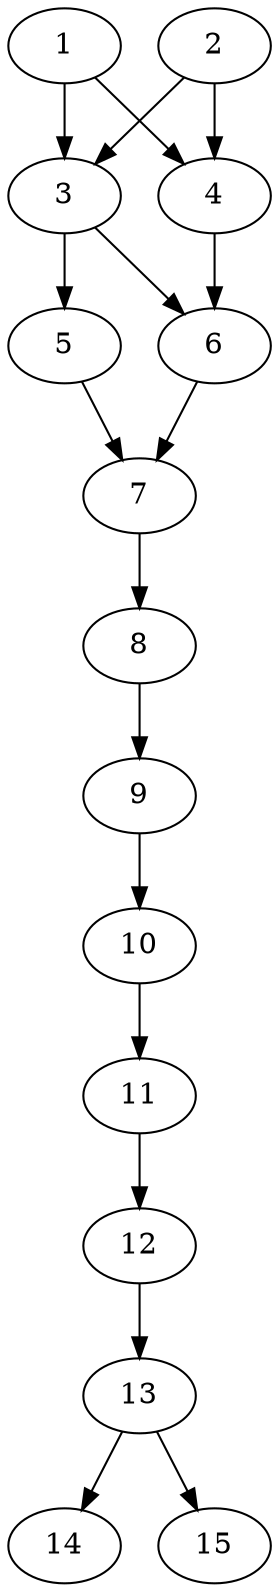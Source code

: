// DAG automatically generated by daggen at Thu Oct  3 13:59:26 2019
// ./daggen --dot -n 15 --ccr 0.4 --fat 0.3 --regular 0.7 --density 0.9 --mindata 5242880 --maxdata 52428800 
digraph G {
  1 [size="110574080", alpha="0.18", expect_size="44229632"] 
  1 -> 3 [size ="44229632"]
  1 -> 4 [size ="44229632"]
  2 [size="85760000", alpha="0.14", expect_size="34304000"] 
  2 -> 3 [size ="34304000"]
  2 -> 4 [size ="34304000"]
  3 [size="111413760", alpha="0.13", expect_size="44565504"] 
  3 -> 5 [size ="44565504"]
  3 -> 6 [size ="44565504"]
  4 [size="127357440", alpha="0.13", expect_size="50942976"] 
  4 -> 6 [size ="50942976"]
  5 [size="53857280", alpha="0.05", expect_size="21542912"] 
  5 -> 7 [size ="21542912"]
  6 [size="113809920", alpha="0.10", expect_size="45523968"] 
  6 -> 7 [size ="45523968"]
  7 [size="15360000", alpha="0.02", expect_size="6144000"] 
  7 -> 8 [size ="6144000"]
  8 [size="96161280", alpha="0.03", expect_size="38464512"] 
  8 -> 9 [size ="38464512"]
  9 [size="22758400", alpha="0.05", expect_size="9103360"] 
  9 -> 10 [size ="9103360"]
  10 [size="55339520", alpha="0.12", expect_size="22135808"] 
  10 -> 11 [size ="22135808"]
  11 [size="44828160", alpha="0.01", expect_size="17931264"] 
  11 -> 12 [size ="17931264"]
  12 [size="35379200", alpha="0.04", expect_size="14151680"] 
  12 -> 13 [size ="14151680"]
  13 [size="116784640", alpha="0.17", expect_size="46713856"] 
  13 -> 14 [size ="46713856"]
  13 -> 15 [size ="46713856"]
  14 [size="78018560", alpha="0.19", expect_size="31207424"] 
  15 [size="34995200", alpha="0.11", expect_size="13998080"] 
}
